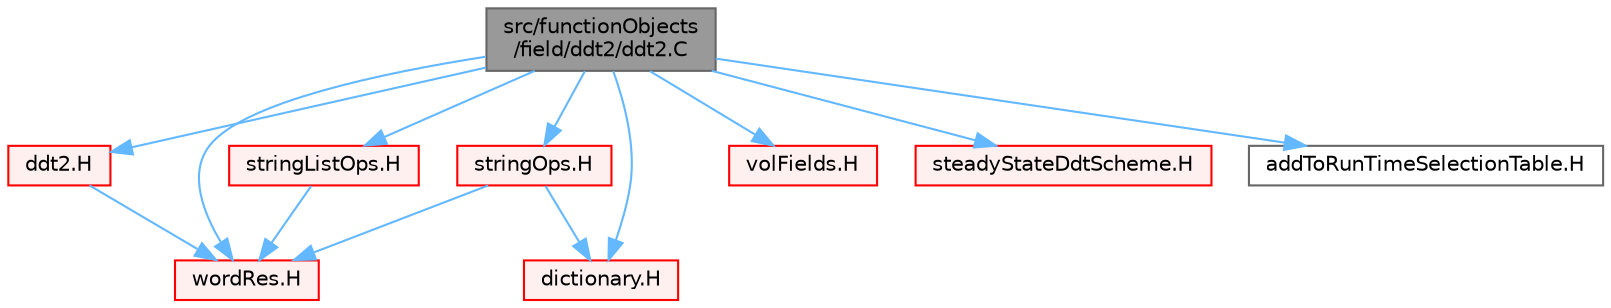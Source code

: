 digraph "src/functionObjects/field/ddt2/ddt2.C"
{
 // LATEX_PDF_SIZE
  bgcolor="transparent";
  edge [fontname=Helvetica,fontsize=10,labelfontname=Helvetica,labelfontsize=10];
  node [fontname=Helvetica,fontsize=10,shape=box,height=0.2,width=0.4];
  Node1 [id="Node000001",label="src/functionObjects\l/field/ddt2/ddt2.C",height=0.2,width=0.4,color="gray40", fillcolor="grey60", style="filled", fontcolor="black",tooltip=" "];
  Node1 -> Node2 [id="edge1_Node000001_Node000002",color="steelblue1",style="solid",tooltip=" "];
  Node2 [id="Node000002",label="ddt2.H",height=0.2,width=0.4,color="red", fillcolor="#FFF0F0", style="filled",URL="$ddt2_8H.html",tooltip=" "];
  Node2 -> Node156 [id="edge2_Node000002_Node000156",color="steelblue1",style="solid",tooltip=" "];
  Node156 [id="Node000156",label="wordRes.H",height=0.2,width=0.4,color="red", fillcolor="#FFF0F0", style="filled",URL="$wordRes_8H.html",tooltip=" "];
  Node1 -> Node269 [id="edge3_Node000001_Node000269",color="steelblue1",style="solid",tooltip=" "];
  Node269 [id="Node000269",label="stringOps.H",height=0.2,width=0.4,color="red", fillcolor="#FFF0F0", style="filled",URL="$stringOps_8H.html",tooltip=" "];
  Node269 -> Node165 [id="edge4_Node000269_Node000165",color="steelblue1",style="solid",tooltip=" "];
  Node165 [id="Node000165",label="dictionary.H",height=0.2,width=0.4,color="red", fillcolor="#FFF0F0", style="filled",URL="$dictionary_8H.html",tooltip=" "];
  Node269 -> Node156 [id="edge5_Node000269_Node000156",color="steelblue1",style="solid",tooltip=" "];
  Node1 -> Node160 [id="edge6_Node000001_Node000160",color="steelblue1",style="solid",tooltip=" "];
  Node160 [id="Node000160",label="stringListOps.H",height=0.2,width=0.4,color="red", fillcolor="#FFF0F0", style="filled",URL="$stringListOps_8H.html",tooltip="Operations on lists of strings."];
  Node160 -> Node156 [id="edge7_Node000160_Node000156",color="steelblue1",style="solid",tooltip=" "];
  Node1 -> Node273 [id="edge8_Node000001_Node000273",color="steelblue1",style="solid",tooltip=" "];
  Node273 [id="Node000273",label="volFields.H",height=0.2,width=0.4,color="red", fillcolor="#FFF0F0", style="filled",URL="$volFields_8H.html",tooltip=" "];
  Node1 -> Node165 [id="edge9_Node000001_Node000165",color="steelblue1",style="solid",tooltip=" "];
  Node1 -> Node156 [id="edge10_Node000001_Node000156",color="steelblue1",style="solid",tooltip=" "];
  Node1 -> Node417 [id="edge11_Node000001_Node000417",color="steelblue1",style="solid",tooltip=" "];
  Node417 [id="Node000417",label="steadyStateDdtScheme.H",height=0.2,width=0.4,color="red", fillcolor="#FFF0F0", style="filled",URL="$steadyStateDdtScheme_8H.html",tooltip=" "];
  Node1 -> Node419 [id="edge12_Node000001_Node000419",color="steelblue1",style="solid",tooltip=" "];
  Node419 [id="Node000419",label="addToRunTimeSelectionTable.H",height=0.2,width=0.4,color="grey40", fillcolor="white", style="filled",URL="$addToRunTimeSelectionTable_8H.html",tooltip="Macros for easy insertion into run-time selection tables."];
}
